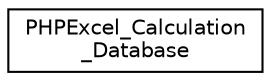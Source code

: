 digraph "Иерархия классов. Графический вид."
{
  edge [fontname="Helvetica",fontsize="10",labelfontname="Helvetica",labelfontsize="10"];
  node [fontname="Helvetica",fontsize="10",shape=record];
  rankdir="LR";
  Node0 [label="PHPExcel_Calculation\l_Database",height=0.2,width=0.4,color="black", fillcolor="white", style="filled",URL="$class_p_h_p_excel___calculation___database.html"];
}
